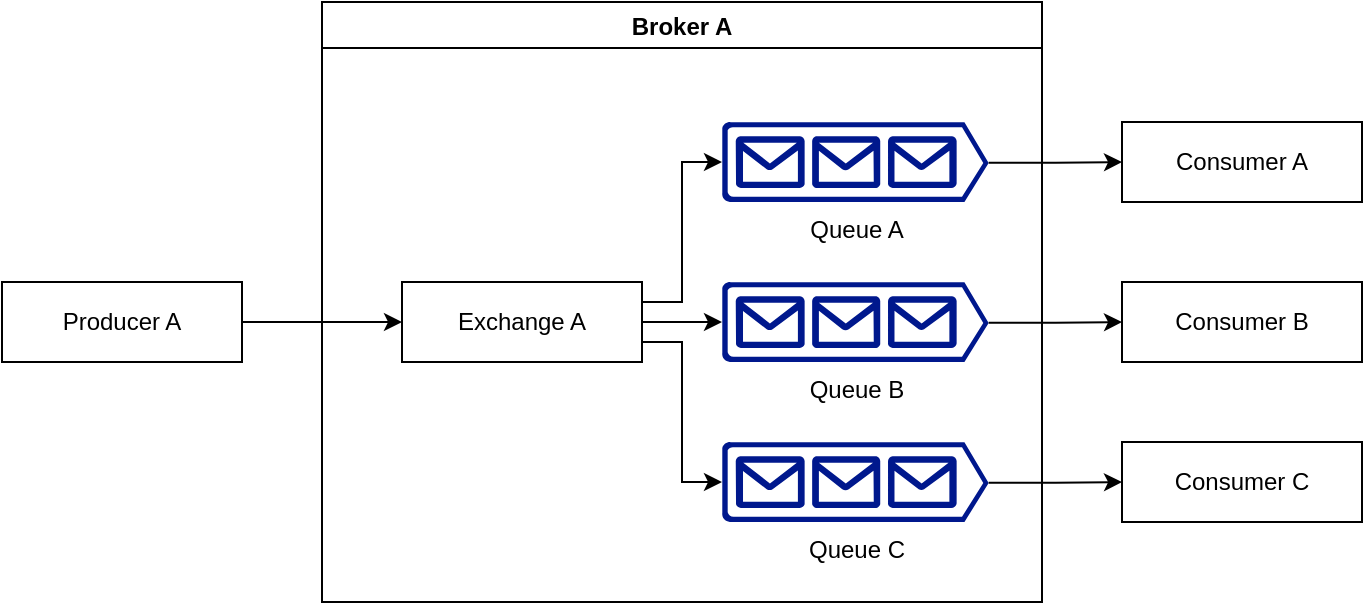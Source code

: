 <mxfile version="16.5.6" type="google"><diagram id="N4bCZUG2tfkE1AA5fNAV" name="Page-1"><mxGraphModel dx="1662" dy="805" grid="1" gridSize="10" guides="1" tooltips="1" connect="1" arrows="1" fold="1" page="1" pageScale="1" pageWidth="827" pageHeight="1169" math="0" shadow="0"><root><mxCell id="0"/><mxCell id="1" parent="0"/><mxCell id="E5h47jKDmVhByONWS7-f-16" style="edgeStyle=orthogonalEdgeStyle;rounded=0;orthogonalLoop=1;jettySize=auto;html=1;exitX=1;exitY=0.5;exitDx=0;exitDy=0;entryX=0;entryY=0.5;entryDx=0;entryDy=0;" edge="1" parent="1" source="0AsR3AgV7FgOTg5zc7Qd-1" target="E5h47jKDmVhByONWS7-f-2"><mxGeometry relative="1" as="geometry"/></mxCell><mxCell id="0AsR3AgV7FgOTg5zc7Qd-1" value="Producer A" style="rounded=0;whiteSpace=wrap;html=1;" parent="1" vertex="1"><mxGeometry x="80" y="280" width="120" height="40" as="geometry"/></mxCell><mxCell id="0AsR3AgV7FgOTg5zc7Qd-3" value="Broker A" style="swimlane;" parent="1" vertex="1"><mxGeometry x="240" y="140" width="360" height="300" as="geometry"/></mxCell><mxCell id="E5h47jKDmVhByONWS7-f-7" style="edgeStyle=orthogonalEdgeStyle;rounded=0;orthogonalLoop=1;jettySize=auto;html=1;exitX=1;exitY=0.25;exitDx=0;exitDy=0;entryX=0;entryY=0.5;entryDx=0;entryDy=0;entryPerimeter=0;" edge="1" parent="0AsR3AgV7FgOTg5zc7Qd-3" source="E5h47jKDmVhByONWS7-f-2" target="E5h47jKDmVhByONWS7-f-4"><mxGeometry relative="1" as="geometry"/></mxCell><mxCell id="E5h47jKDmVhByONWS7-f-9" style="edgeStyle=orthogonalEdgeStyle;rounded=0;orthogonalLoop=1;jettySize=auto;html=1;exitX=1;exitY=0.5;exitDx=0;exitDy=0;entryX=0;entryY=0.5;entryDx=0;entryDy=0;entryPerimeter=0;" edge="1" parent="0AsR3AgV7FgOTg5zc7Qd-3" source="E5h47jKDmVhByONWS7-f-2" target="E5h47jKDmVhByONWS7-f-5"><mxGeometry relative="1" as="geometry"/></mxCell><mxCell id="E5h47jKDmVhByONWS7-f-10" style="edgeStyle=orthogonalEdgeStyle;rounded=0;orthogonalLoop=1;jettySize=auto;html=1;exitX=1;exitY=0.75;exitDx=0;exitDy=0;entryX=0;entryY=0.5;entryDx=0;entryDy=0;entryPerimeter=0;" edge="1" parent="0AsR3AgV7FgOTg5zc7Qd-3" source="E5h47jKDmVhByONWS7-f-2" target="E5h47jKDmVhByONWS7-f-6"><mxGeometry relative="1" as="geometry"/></mxCell><mxCell id="E5h47jKDmVhByONWS7-f-2" value="Exchange A" style="rounded=0;whiteSpace=wrap;html=1;" vertex="1" parent="0AsR3AgV7FgOTg5zc7Qd-3"><mxGeometry x="40" y="140" width="120" height="40" as="geometry"/></mxCell><mxCell id="E5h47jKDmVhByONWS7-f-4" value="Queue A" style="sketch=0;aspect=fixed;pointerEvents=1;shadow=0;dashed=0;html=1;strokeColor=none;labelPosition=center;verticalLabelPosition=bottom;verticalAlign=top;align=center;fillColor=#00188D;shape=mxgraph.azure.queue_generic" vertex="1" parent="0AsR3AgV7FgOTg5zc7Qd-3"><mxGeometry x="200" y="60" width="133.33" height="40" as="geometry"/></mxCell><mxCell id="E5h47jKDmVhByONWS7-f-5" value="Queue B" style="sketch=0;aspect=fixed;pointerEvents=1;shadow=0;dashed=0;html=1;strokeColor=none;labelPosition=center;verticalLabelPosition=bottom;verticalAlign=top;align=center;fillColor=#00188D;shape=mxgraph.azure.queue_generic" vertex="1" parent="0AsR3AgV7FgOTg5zc7Qd-3"><mxGeometry x="200" y="140" width="133.33" height="40" as="geometry"/></mxCell><mxCell id="E5h47jKDmVhByONWS7-f-6" value="Queue C" style="sketch=0;aspect=fixed;pointerEvents=1;shadow=0;dashed=0;html=1;strokeColor=none;labelPosition=center;verticalLabelPosition=bottom;verticalAlign=top;align=center;fillColor=#00188D;shape=mxgraph.azure.queue_generic" vertex="1" parent="0AsR3AgV7FgOTg5zc7Qd-3"><mxGeometry x="200" y="220" width="133.33" height="40" as="geometry"/></mxCell><mxCell id="0AsR3AgV7FgOTg5zc7Qd-8" value="Consumer A" style="rounded=0;whiteSpace=wrap;html=1;" parent="1" vertex="1"><mxGeometry x="640" y="200" width="120" height="40" as="geometry"/></mxCell><mxCell id="E5h47jKDmVhByONWS7-f-11" value="Consumer C" style="rounded=0;whiteSpace=wrap;html=1;" vertex="1" parent="1"><mxGeometry x="640" y="360" width="120" height="40" as="geometry"/></mxCell><mxCell id="E5h47jKDmVhByONWS7-f-12" value="Consumer&amp;nbsp;B" style="rounded=0;whiteSpace=wrap;html=1;" vertex="1" parent="1"><mxGeometry x="640" y="280" width="120" height="40" as="geometry"/></mxCell><mxCell id="E5h47jKDmVhByONWS7-f-13" style="edgeStyle=orthogonalEdgeStyle;rounded=0;orthogonalLoop=1;jettySize=auto;html=1;exitX=1;exitY=0.51;exitDx=0;exitDy=0;exitPerimeter=0;entryX=0;entryY=0.5;entryDx=0;entryDy=0;" edge="1" parent="1" source="E5h47jKDmVhByONWS7-f-6" target="E5h47jKDmVhByONWS7-f-11"><mxGeometry relative="1" as="geometry"/></mxCell><mxCell id="E5h47jKDmVhByONWS7-f-14" style="edgeStyle=orthogonalEdgeStyle;rounded=0;orthogonalLoop=1;jettySize=auto;html=1;exitX=1;exitY=0.51;exitDx=0;exitDy=0;exitPerimeter=0;entryX=0;entryY=0.5;entryDx=0;entryDy=0;" edge="1" parent="1" source="E5h47jKDmVhByONWS7-f-5" target="E5h47jKDmVhByONWS7-f-12"><mxGeometry relative="1" as="geometry"/></mxCell><mxCell id="E5h47jKDmVhByONWS7-f-15" style="edgeStyle=orthogonalEdgeStyle;rounded=0;orthogonalLoop=1;jettySize=auto;html=1;exitX=1;exitY=0.51;exitDx=0;exitDy=0;exitPerimeter=0;entryX=0;entryY=0.5;entryDx=0;entryDy=0;" edge="1" parent="1" source="E5h47jKDmVhByONWS7-f-4" target="0AsR3AgV7FgOTg5zc7Qd-8"><mxGeometry relative="1" as="geometry"/></mxCell></root></mxGraphModel></diagram></mxfile>
